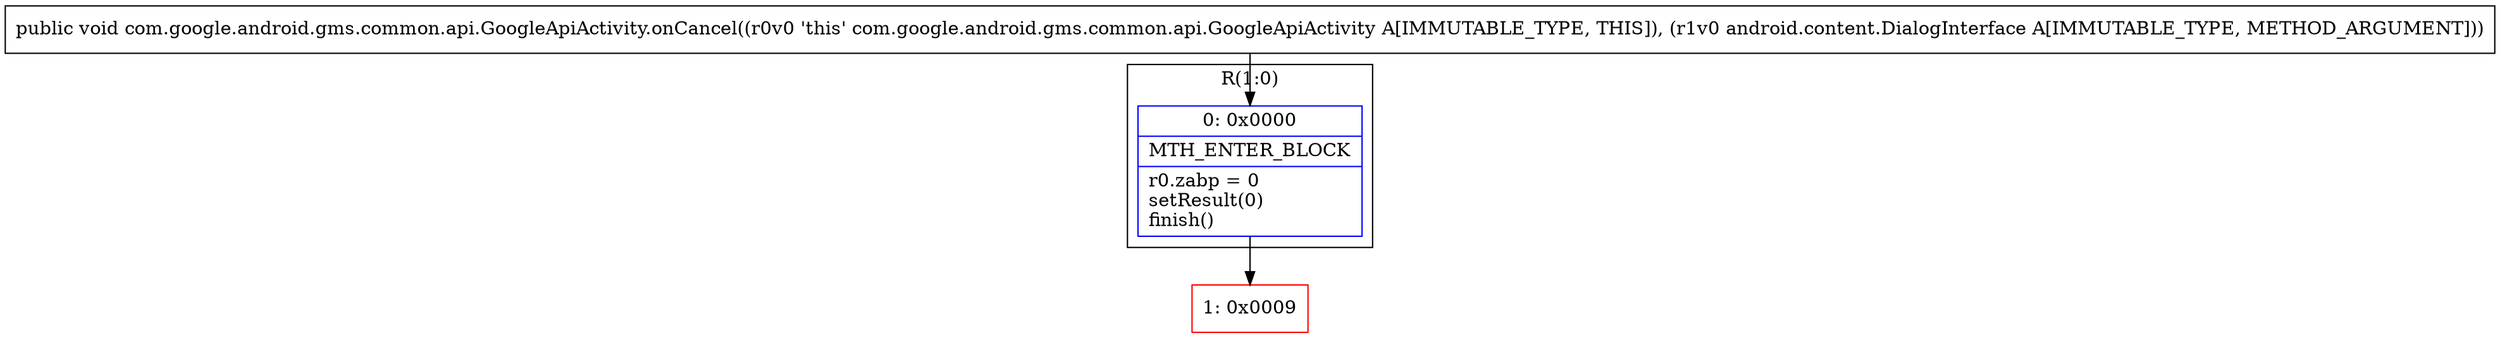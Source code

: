 digraph "CFG forcom.google.android.gms.common.api.GoogleApiActivity.onCancel(Landroid\/content\/DialogInterface;)V" {
subgraph cluster_Region_361941587 {
label = "R(1:0)";
node [shape=record,color=blue];
Node_0 [shape=record,label="{0\:\ 0x0000|MTH_ENTER_BLOCK\l|r0.zabp = 0\lsetResult(0)\lfinish()\l}"];
}
Node_1 [shape=record,color=red,label="{1\:\ 0x0009}"];
MethodNode[shape=record,label="{public void com.google.android.gms.common.api.GoogleApiActivity.onCancel((r0v0 'this' com.google.android.gms.common.api.GoogleApiActivity A[IMMUTABLE_TYPE, THIS]), (r1v0 android.content.DialogInterface A[IMMUTABLE_TYPE, METHOD_ARGUMENT])) }"];
MethodNode -> Node_0;
Node_0 -> Node_1;
}

